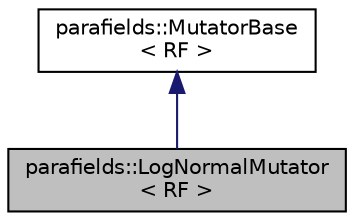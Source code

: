 digraph "parafields::LogNormalMutator&lt; RF &gt;"
{
 // LATEX_PDF_SIZE
  edge [fontname="Helvetica",fontsize="10",labelfontname="Helvetica",labelfontsize="10"];
  node [fontname="Helvetica",fontsize="10",shape=record];
  Node1 [label="parafields::LogNormalMutator\l\< RF \>",height=0.2,width=0.4,color="black", fillcolor="grey75", style="filled", fontcolor="black",tooltip="Exponential function mutator for log-normal fields."];
  Node2 -> Node1 [dir="back",color="midnightblue",fontsize="10",style="solid",fontname="Helvetica"];
  Node2 [label="parafields::MutatorBase\l\< RF \>",height=0.2,width=0.4,color="black", fillcolor="white", style="filled",URL="$a01030.html",tooltip="Abstract base class for value transformations."];
}
